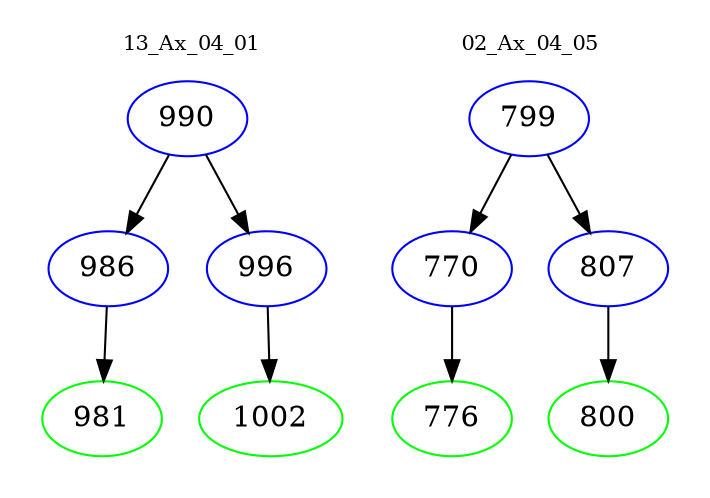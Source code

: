digraph{
subgraph cluster_0 {
color = white
label = "13_Ax_04_01";
fontsize=10;
T0_990 [label="990", color="blue"]
T0_990 -> T0_986 [color="black"]
T0_986 [label="986", color="blue"]
T0_986 -> T0_981 [color="black"]
T0_981 [label="981", color="green"]
T0_990 -> T0_996 [color="black"]
T0_996 [label="996", color="blue"]
T0_996 -> T0_1002 [color="black"]
T0_1002 [label="1002", color="green"]
}
subgraph cluster_1 {
color = white
label = "02_Ax_04_05";
fontsize=10;
T1_799 [label="799", color="blue"]
T1_799 -> T1_770 [color="black"]
T1_770 [label="770", color="blue"]
T1_770 -> T1_776 [color="black"]
T1_776 [label="776", color="green"]
T1_799 -> T1_807 [color="black"]
T1_807 [label="807", color="blue"]
T1_807 -> T1_800 [color="black"]
T1_800 [label="800", color="green"]
}
}
